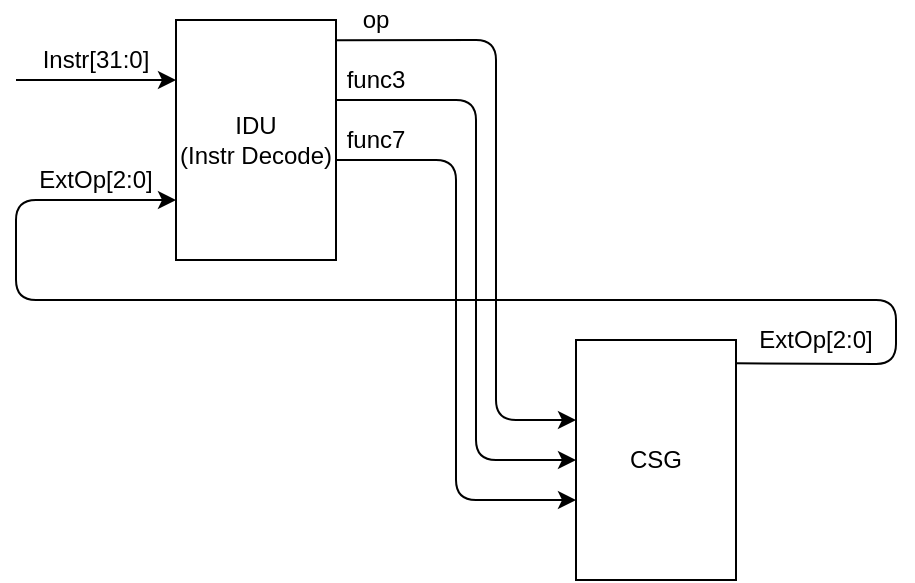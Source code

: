 <mxfile>
    <diagram id="oDV7dkhBMBywAiZQfX41" name="Page-1">
        <mxGraphModel dx="855" dy="397" grid="1" gridSize="10" guides="1" tooltips="1" connect="1" arrows="1" fold="1" page="1" pageScale="1" pageWidth="827" pageHeight="1169" math="0" shadow="0">
            <root>
                <mxCell id="0"/>
                <mxCell id="1" parent="0"/>
                <mxCell id="2" value="IDU&lt;br&gt;(Instr Decode)" style="rounded=0;whiteSpace=wrap;html=1;" vertex="1" parent="1">
                    <mxGeometry x="160" y="160" width="80" height="120" as="geometry"/>
                </mxCell>
                <mxCell id="3" value="" style="endArrow=classic;html=1;entryX=0;entryY=0.25;entryDx=0;entryDy=0;" edge="1" parent="1" target="2">
                    <mxGeometry width="50" height="50" relative="1" as="geometry">
                        <mxPoint x="80" y="190" as="sourcePoint"/>
                        <mxPoint x="420" y="130" as="targetPoint"/>
                    </mxGeometry>
                </mxCell>
                <mxCell id="4" value="Instr[31:0]" style="text;html=1;strokeColor=none;fillColor=none;align=center;verticalAlign=middle;whiteSpace=wrap;rounded=0;" vertex="1" parent="1">
                    <mxGeometry x="80" y="170" width="80" height="20" as="geometry"/>
                </mxCell>
                <mxCell id="5" value="" style="endArrow=classic;html=1;entryX=0;entryY=0.25;entryDx=0;entryDy=0;exitX=1;exitY=0.097;exitDx=0;exitDy=0;exitPerimeter=0;" edge="1" parent="1" source="13">
                    <mxGeometry width="50" height="50" relative="1" as="geometry">
                        <mxPoint x="450" y="340" as="sourcePoint"/>
                        <mxPoint x="160" y="250" as="targetPoint"/>
                        <Array as="points">
                            <mxPoint x="520" y="332"/>
                            <mxPoint x="520" y="300"/>
                            <mxPoint x="80" y="300"/>
                            <mxPoint x="80" y="250"/>
                        </Array>
                    </mxGeometry>
                </mxCell>
                <mxCell id="6" value="ExtOp[2:0]" style="text;html=1;strokeColor=none;fillColor=none;align=center;verticalAlign=middle;whiteSpace=wrap;rounded=0;" vertex="1" parent="1">
                    <mxGeometry x="80" y="230" width="80" height="20" as="geometry"/>
                </mxCell>
                <mxCell id="7" value="" style="endArrow=classic;html=1;exitX=1.004;exitY=0.084;exitDx=0;exitDy=0;exitPerimeter=0;" edge="1" parent="1" source="2">
                    <mxGeometry width="50" height="50" relative="1" as="geometry">
                        <mxPoint x="280" y="170" as="sourcePoint"/>
                        <mxPoint x="360" y="360" as="targetPoint"/>
                        <Array as="points">
                            <mxPoint x="320" y="170"/>
                            <mxPoint x="320" y="360"/>
                        </Array>
                    </mxGeometry>
                </mxCell>
                <mxCell id="8" value="op" style="text;html=1;strokeColor=none;fillColor=none;align=center;verticalAlign=middle;whiteSpace=wrap;rounded=0;" vertex="1" parent="1">
                    <mxGeometry x="240" y="150" width="40" height="20" as="geometry"/>
                </mxCell>
                <mxCell id="9" value="" style="endArrow=classic;html=1;" edge="1" parent="1">
                    <mxGeometry width="50" height="50" relative="1" as="geometry">
                        <mxPoint x="240" y="200" as="sourcePoint"/>
                        <mxPoint x="360" y="380" as="targetPoint"/>
                        <Array as="points">
                            <mxPoint x="310" y="200"/>
                            <mxPoint x="310" y="380"/>
                        </Array>
                    </mxGeometry>
                </mxCell>
                <mxCell id="10" value="func3" style="text;html=1;strokeColor=none;fillColor=none;align=center;verticalAlign=middle;whiteSpace=wrap;rounded=0;" vertex="1" parent="1">
                    <mxGeometry x="240" y="180" width="40" height="20" as="geometry"/>
                </mxCell>
                <mxCell id="11" value="" style="endArrow=classic;html=1;" edge="1" parent="1">
                    <mxGeometry width="50" height="50" relative="1" as="geometry">
                        <mxPoint x="240" y="230" as="sourcePoint"/>
                        <mxPoint x="360" y="400" as="targetPoint"/>
                        <Array as="points">
                            <mxPoint x="300" y="230"/>
                            <mxPoint x="300" y="400"/>
                        </Array>
                    </mxGeometry>
                </mxCell>
                <mxCell id="12" value="func7" style="text;html=1;strokeColor=none;fillColor=none;align=center;verticalAlign=middle;whiteSpace=wrap;rounded=0;" vertex="1" parent="1">
                    <mxGeometry x="240" y="210" width="40" height="20" as="geometry"/>
                </mxCell>
                <mxCell id="13" value="CSG" style="rounded=0;whiteSpace=wrap;html=1;" vertex="1" parent="1">
                    <mxGeometry x="360" y="320" width="80" height="120" as="geometry"/>
                </mxCell>
                <mxCell id="14" value="ExtOp[2:0]" style="text;html=1;strokeColor=none;fillColor=none;align=center;verticalAlign=middle;whiteSpace=wrap;rounded=0;" vertex="1" parent="1">
                    <mxGeometry x="440" y="310" width="80" height="20" as="geometry"/>
                </mxCell>
            </root>
        </mxGraphModel>
    </diagram>
</mxfile>